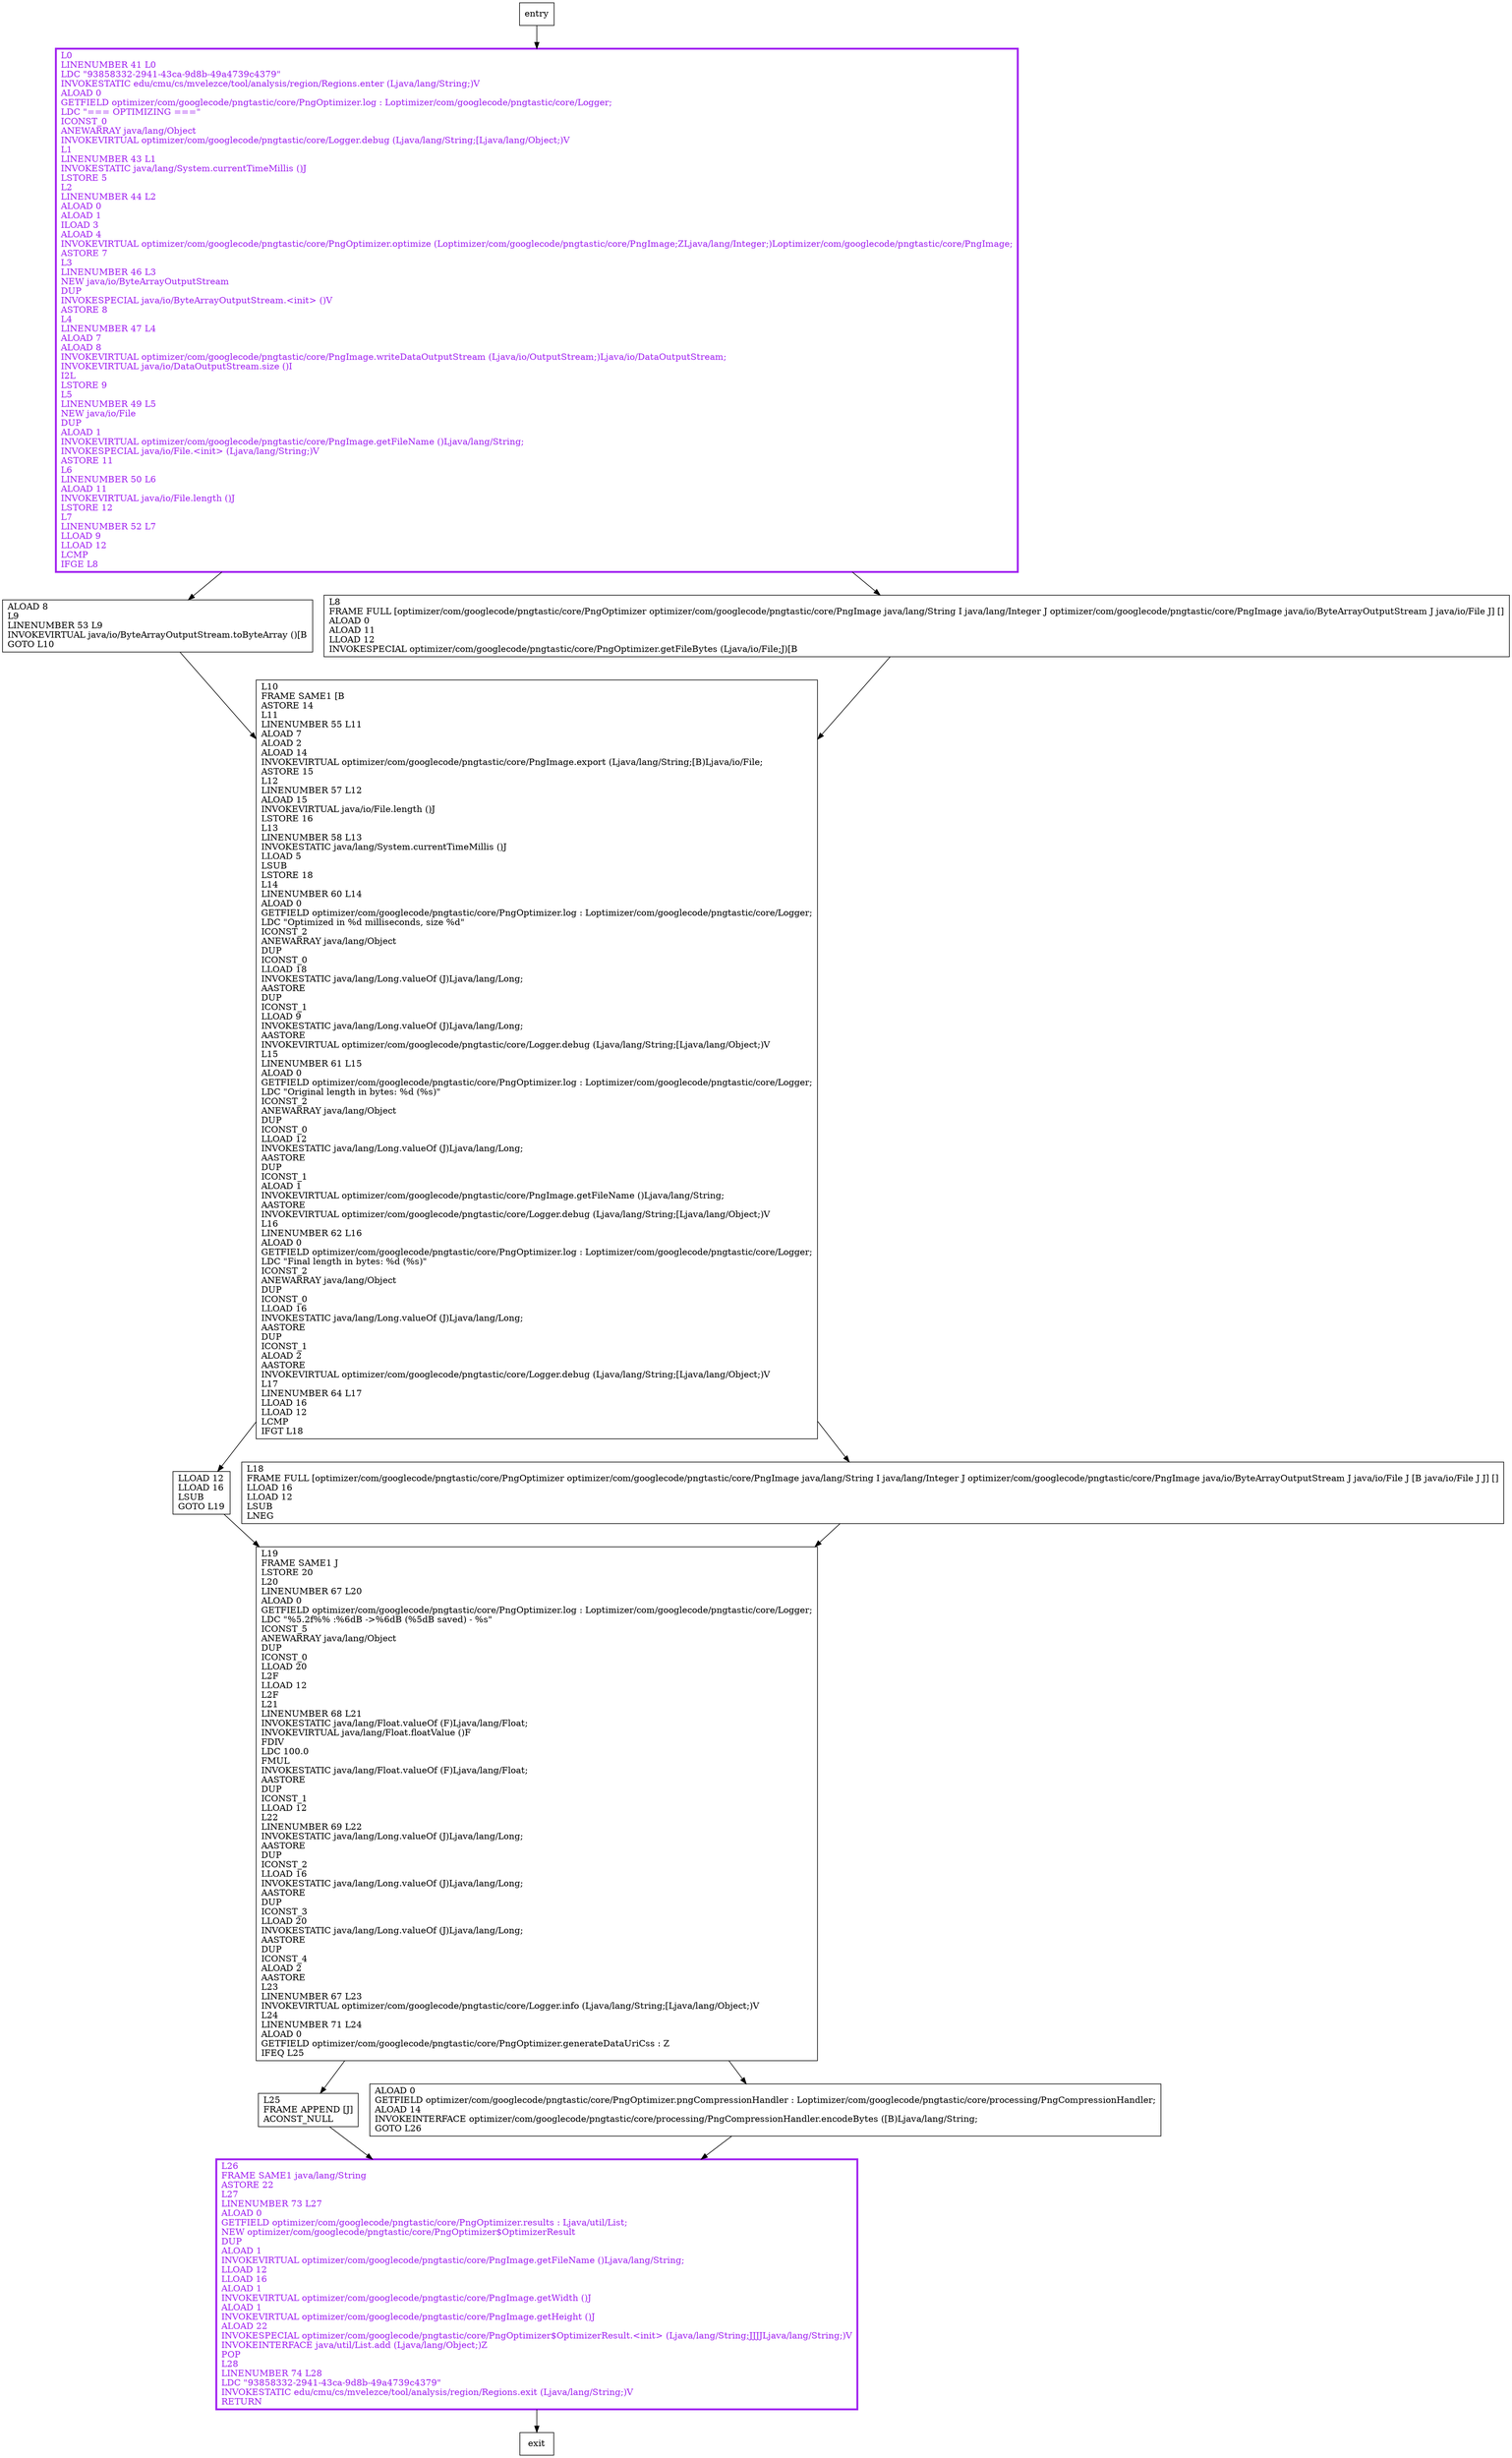 digraph optimize {
node [shape=record];
798301532 [label="LLOAD 12\lLLOAD 16\lLSUB\lGOTO L19\l"];
245560452 [label="ALOAD 8\lL9\lLINENUMBER 53 L9\lINVOKEVIRTUAL java/io/ByteArrayOutputStream.toByteArray ()[B\lGOTO L10\l"];
1689630150 [label="L26\lFRAME SAME1 java/lang/String\lASTORE 22\lL27\lLINENUMBER 73 L27\lALOAD 0\lGETFIELD optimizer/com/googlecode/pngtastic/core/PngOptimizer.results : Ljava/util/List;\lNEW optimizer/com/googlecode/pngtastic/core/PngOptimizer$OptimizerResult\lDUP\lALOAD 1\lINVOKEVIRTUAL optimizer/com/googlecode/pngtastic/core/PngImage.getFileName ()Ljava/lang/String;\lLLOAD 12\lLLOAD 16\lALOAD 1\lINVOKEVIRTUAL optimizer/com/googlecode/pngtastic/core/PngImage.getWidth ()J\lALOAD 1\lINVOKEVIRTUAL optimizer/com/googlecode/pngtastic/core/PngImage.getHeight ()J\lALOAD 22\lINVOKESPECIAL optimizer/com/googlecode/pngtastic/core/PngOptimizer$OptimizerResult.\<init\> (Ljava/lang/String;JJJJLjava/lang/String;)V\lINVOKEINTERFACE java/util/List.add (Ljava/lang/Object;)Z\lPOP\lL28\lLINENUMBER 74 L28\lLDC \"93858332-2941-43ca-9d8b-49a4739c4379\"\lINVOKESTATIC edu/cmu/cs/mvelezce/tool/analysis/region/Regions.exit (Ljava/lang/String;)V\lRETURN\l"];
75316696 [label="L25\lFRAME APPEND [J]\lACONST_NULL\l"];
915069694 [label="L19\lFRAME SAME1 J\lLSTORE 20\lL20\lLINENUMBER 67 L20\lALOAD 0\lGETFIELD optimizer/com/googlecode/pngtastic/core/PngOptimizer.log : Loptimizer/com/googlecode/pngtastic/core/Logger;\lLDC \"%5.2f%% :%6dB -\>%6dB (%5dB saved) - %s\"\lICONST_5\lANEWARRAY java/lang/Object\lDUP\lICONST_0\lLLOAD 20\lL2F\lLLOAD 12\lL2F\lL21\lLINENUMBER 68 L21\lINVOKESTATIC java/lang/Float.valueOf (F)Ljava/lang/Float;\lINVOKEVIRTUAL java/lang/Float.floatValue ()F\lFDIV\lLDC 100.0\lFMUL\lINVOKESTATIC java/lang/Float.valueOf (F)Ljava/lang/Float;\lAASTORE\lDUP\lICONST_1\lLLOAD 12\lL22\lLINENUMBER 69 L22\lINVOKESTATIC java/lang/Long.valueOf (J)Ljava/lang/Long;\lAASTORE\lDUP\lICONST_2\lLLOAD 16\lINVOKESTATIC java/lang/Long.valueOf (J)Ljava/lang/Long;\lAASTORE\lDUP\lICONST_3\lLLOAD 20\lINVOKESTATIC java/lang/Long.valueOf (J)Ljava/lang/Long;\lAASTORE\lDUP\lICONST_4\lALOAD 2\lAASTORE\lL23\lLINENUMBER 67 L23\lINVOKEVIRTUAL optimizer/com/googlecode/pngtastic/core/Logger.info (Ljava/lang/String;[Ljava/lang/Object;)V\lL24\lLINENUMBER 71 L24\lALOAD 0\lGETFIELD optimizer/com/googlecode/pngtastic/core/PngOptimizer.generateDataUriCss : Z\lIFEQ L25\l"];
732114115 [label="L10\lFRAME SAME1 [B\lASTORE 14\lL11\lLINENUMBER 55 L11\lALOAD 7\lALOAD 2\lALOAD 14\lINVOKEVIRTUAL optimizer/com/googlecode/pngtastic/core/PngImage.export (Ljava/lang/String;[B)Ljava/io/File;\lASTORE 15\lL12\lLINENUMBER 57 L12\lALOAD 15\lINVOKEVIRTUAL java/io/File.length ()J\lLSTORE 16\lL13\lLINENUMBER 58 L13\lINVOKESTATIC java/lang/System.currentTimeMillis ()J\lLLOAD 5\lLSUB\lLSTORE 18\lL14\lLINENUMBER 60 L14\lALOAD 0\lGETFIELD optimizer/com/googlecode/pngtastic/core/PngOptimizer.log : Loptimizer/com/googlecode/pngtastic/core/Logger;\lLDC \"Optimized in %d milliseconds, size %d\"\lICONST_2\lANEWARRAY java/lang/Object\lDUP\lICONST_0\lLLOAD 18\lINVOKESTATIC java/lang/Long.valueOf (J)Ljava/lang/Long;\lAASTORE\lDUP\lICONST_1\lLLOAD 9\lINVOKESTATIC java/lang/Long.valueOf (J)Ljava/lang/Long;\lAASTORE\lINVOKEVIRTUAL optimizer/com/googlecode/pngtastic/core/Logger.debug (Ljava/lang/String;[Ljava/lang/Object;)V\lL15\lLINENUMBER 61 L15\lALOAD 0\lGETFIELD optimizer/com/googlecode/pngtastic/core/PngOptimizer.log : Loptimizer/com/googlecode/pngtastic/core/Logger;\lLDC \"Original length in bytes: %d (%s)\"\lICONST_2\lANEWARRAY java/lang/Object\lDUP\lICONST_0\lLLOAD 12\lINVOKESTATIC java/lang/Long.valueOf (J)Ljava/lang/Long;\lAASTORE\lDUP\lICONST_1\lALOAD 1\lINVOKEVIRTUAL optimizer/com/googlecode/pngtastic/core/PngImage.getFileName ()Ljava/lang/String;\lAASTORE\lINVOKEVIRTUAL optimizer/com/googlecode/pngtastic/core/Logger.debug (Ljava/lang/String;[Ljava/lang/Object;)V\lL16\lLINENUMBER 62 L16\lALOAD 0\lGETFIELD optimizer/com/googlecode/pngtastic/core/PngOptimizer.log : Loptimizer/com/googlecode/pngtastic/core/Logger;\lLDC \"Final length in bytes: %d (%s)\"\lICONST_2\lANEWARRAY java/lang/Object\lDUP\lICONST_0\lLLOAD 16\lINVOKESTATIC java/lang/Long.valueOf (J)Ljava/lang/Long;\lAASTORE\lDUP\lICONST_1\lALOAD 2\lAASTORE\lINVOKEVIRTUAL optimizer/com/googlecode/pngtastic/core/Logger.debug (Ljava/lang/String;[Ljava/lang/Object;)V\lL17\lLINENUMBER 64 L17\lLLOAD 16\lLLOAD 12\lLCMP\lIFGT L18\l"];
477205994 [label="L8\lFRAME FULL [optimizer/com/googlecode/pngtastic/core/PngOptimizer optimizer/com/googlecode/pngtastic/core/PngImage java/lang/String I java/lang/Integer J optimizer/com/googlecode/pngtastic/core/PngImage java/io/ByteArrayOutputStream J java/io/File J] []\lALOAD 0\lALOAD 11\lLLOAD 12\lINVOKESPECIAL optimizer/com/googlecode/pngtastic/core/PngOptimizer.getFileBytes (Ljava/io/File;J)[B\l"];
1674390302 [label="ALOAD 0\lGETFIELD optimizer/com/googlecode/pngtastic/core/PngOptimizer.pngCompressionHandler : Loptimizer/com/googlecode/pngtastic/core/processing/PngCompressionHandler;\lALOAD 14\lINVOKEINTERFACE optimizer/com/googlecode/pngtastic/core/processing/PngCompressionHandler.encodeBytes ([B)Ljava/lang/String;\lGOTO L26\l"];
1745849467 [label="L0\lLINENUMBER 41 L0\lLDC \"93858332-2941-43ca-9d8b-49a4739c4379\"\lINVOKESTATIC edu/cmu/cs/mvelezce/tool/analysis/region/Regions.enter (Ljava/lang/String;)V\lALOAD 0\lGETFIELD optimizer/com/googlecode/pngtastic/core/PngOptimizer.log : Loptimizer/com/googlecode/pngtastic/core/Logger;\lLDC \"=== OPTIMIZING ===\"\lICONST_0\lANEWARRAY java/lang/Object\lINVOKEVIRTUAL optimizer/com/googlecode/pngtastic/core/Logger.debug (Ljava/lang/String;[Ljava/lang/Object;)V\lL1\lLINENUMBER 43 L1\lINVOKESTATIC java/lang/System.currentTimeMillis ()J\lLSTORE 5\lL2\lLINENUMBER 44 L2\lALOAD 0\lALOAD 1\lILOAD 3\lALOAD 4\lINVOKEVIRTUAL optimizer/com/googlecode/pngtastic/core/PngOptimizer.optimize (Loptimizer/com/googlecode/pngtastic/core/PngImage;ZLjava/lang/Integer;)Loptimizer/com/googlecode/pngtastic/core/PngImage;\lASTORE 7\lL3\lLINENUMBER 46 L3\lNEW java/io/ByteArrayOutputStream\lDUP\lINVOKESPECIAL java/io/ByteArrayOutputStream.\<init\> ()V\lASTORE 8\lL4\lLINENUMBER 47 L4\lALOAD 7\lALOAD 8\lINVOKEVIRTUAL optimizer/com/googlecode/pngtastic/core/PngImage.writeDataOutputStream (Ljava/io/OutputStream;)Ljava/io/DataOutputStream;\lINVOKEVIRTUAL java/io/DataOutputStream.size ()I\lI2L\lLSTORE 9\lL5\lLINENUMBER 49 L5\lNEW java/io/File\lDUP\lALOAD 1\lINVOKEVIRTUAL optimizer/com/googlecode/pngtastic/core/PngImage.getFileName ()Ljava/lang/String;\lINVOKESPECIAL java/io/File.\<init\> (Ljava/lang/String;)V\lASTORE 11\lL6\lLINENUMBER 50 L6\lALOAD 11\lINVOKEVIRTUAL java/io/File.length ()J\lLSTORE 12\lL7\lLINENUMBER 52 L7\lLLOAD 9\lLLOAD 12\lLCMP\lIFGE L8\l"];
1062932888 [label="L18\lFRAME FULL [optimizer/com/googlecode/pngtastic/core/PngOptimizer optimizer/com/googlecode/pngtastic/core/PngImage java/lang/String I java/lang/Integer J optimizer/com/googlecode/pngtastic/core/PngImage java/io/ByteArrayOutputStream J java/io/File J [B java/io/File J J] []\lLLOAD 16\lLLOAD 12\lLSUB\lLNEG\l"];
entry;
exit;
798301532 -> 915069694;
75316696 -> 1689630150;
915069694 -> 75316696;
915069694 -> 1674390302;
1674390302 -> 1689630150;
1745849467 -> 245560452;
1745849467 -> 477205994;
245560452 -> 732114115;
entry -> 1745849467;
1689630150 -> exit;
732114115 -> 798301532;
732114115 -> 1062932888;
477205994 -> 732114115;
1062932888 -> 915069694;
1689630150[fontcolor="purple", penwidth=3, color="purple"];
1745849467[fontcolor="purple", penwidth=3, color="purple"];
}
